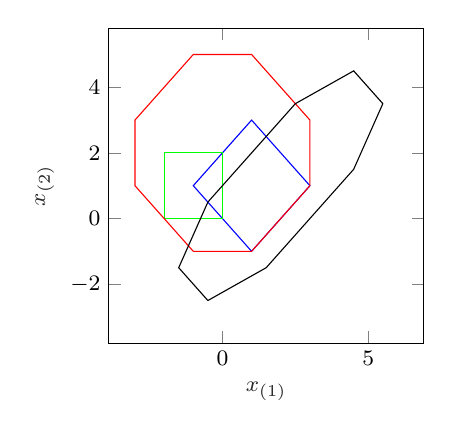% This file was created by matlab2tikz.
%
\begin{tikzpicture}
\footnotesize

\begin{axis}[%
width=4cm,
height=4cm,
at={(0in,0in)},
scale only axis,
xmin=-3.9,
xmax=6.9,
xlabel style={font=\color{white!15!black}},
xlabel={$x_{(1)}$},
ymin=-3.8,
ymax=5.8,
ylabel style={font=\color{white!15!black}},
ylabel={$x_{(2)}$},
axis background/.style={fill=white}
]
\addplot [color=blue, forget plot]
  table[row sep=crcr]{%
1	-1\\
3	1\\
1	3\\
-1	1\\
1	-1\\
};
\addplot [color=green, forget plot]
  table[row sep=crcr]{%
-2	0\\
0	0\\
0	2\\
-2	2\\
-2	0\\
};
\addplot [color=red, forget plot]
  table[row sep=crcr]{%
-1	-1\\
1	-1\\
3	1\\
3	3\\
1	5\\
-1	5\\
-3	3\\
-3	1\\
-1	-1\\
};
\addplot [color=black, forget plot]
  table[row sep=crcr]{%
-0.5	-2.5\\
1.5	-1.5\\
4.5	1.5\\
5.5	3.5\\
4.5	4.5\\
2.5	3.5\\
-0.5	0.5\\
-1.5	-1.5\\
-0.5	-2.5\\
};
\end{axis}
\end{tikzpicture}%